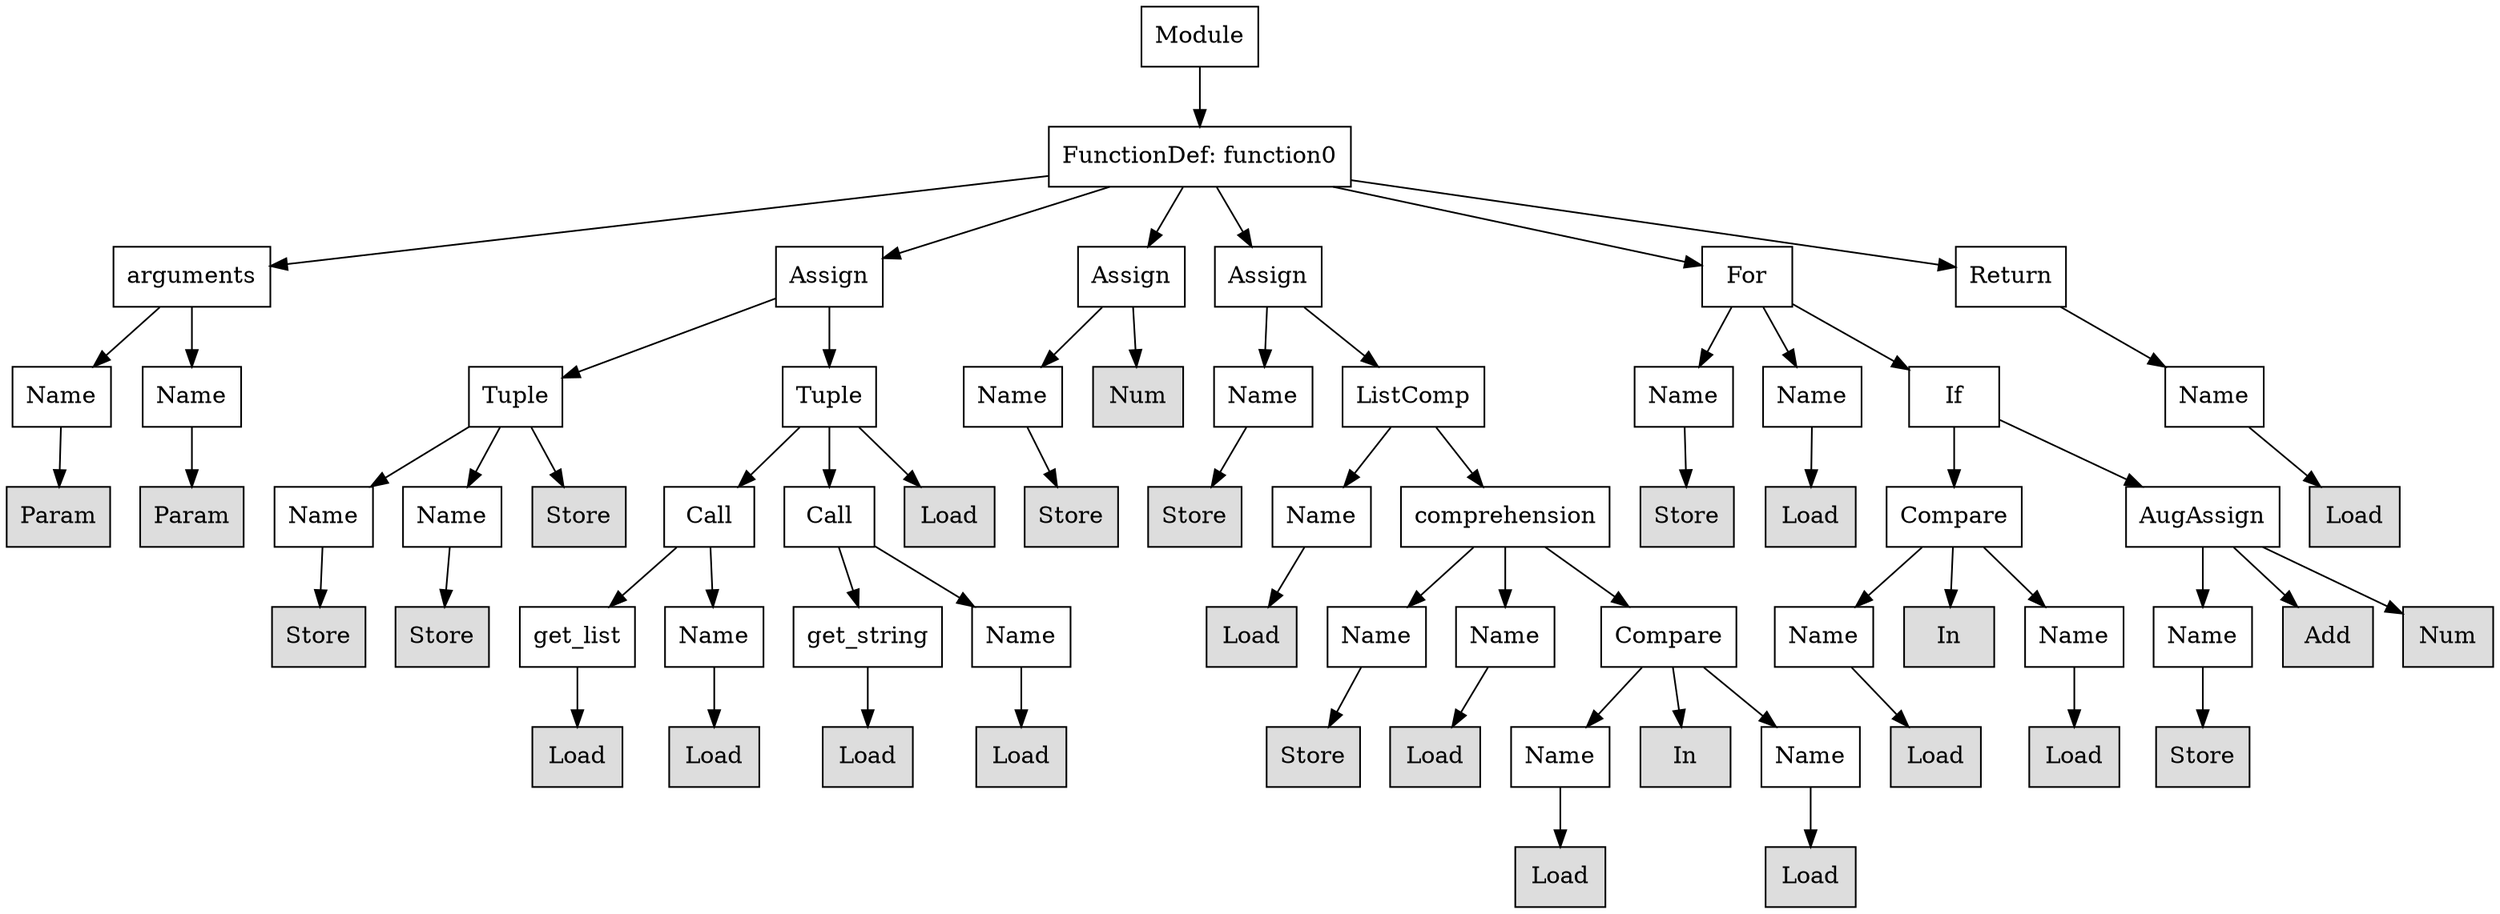 digraph G {
n0 [shape=rect, label="Module"];
n1 [shape=rect, label="FunctionDef: function0"];
n2 [shape=rect, label="arguments"];
n3 [shape=rect, label="Assign"];
n4 [shape=rect, label="Assign"];
n5 [shape=rect, label="Assign"];
n6 [shape=rect, label="For"];
n7 [shape=rect, label="Return"];
n8 [shape=rect, label="Name"];
n9 [shape=rect, label="Name"];
n10 [shape=rect, label="Tuple"];
n11 [shape=rect, label="Tuple"];
n12 [shape=rect, label="Name"];
n13 [shape=rect, label="Num" style="filled" fillcolor="#dddddd"];
n14 [shape=rect, label="Name"];
n15 [shape=rect, label="ListComp"];
n16 [shape=rect, label="Name"];
n17 [shape=rect, label="Name"];
n18 [shape=rect, label="If"];
n19 [shape=rect, label="Name"];
n20 [shape=rect, label="Param" style="filled" fillcolor="#dddddd"];
n21 [shape=rect, label="Param" style="filled" fillcolor="#dddddd"];
n22 [shape=rect, label="Name"];
n23 [shape=rect, label="Name"];
n24 [shape=rect, label="Store" style="filled" fillcolor="#dddddd"];
n25 [shape=rect, label="Call"];
n26 [shape=rect, label="Call"];
n27 [shape=rect, label="Load" style="filled" fillcolor="#dddddd"];
n28 [shape=rect, label="Store" style="filled" fillcolor="#dddddd"];
n29 [shape=rect, label="Store" style="filled" fillcolor="#dddddd"];
n30 [shape=rect, label="Name"];
n31 [shape=rect, label="comprehension"];
n32 [shape=rect, label="Store" style="filled" fillcolor="#dddddd"];
n33 [shape=rect, label="Load" style="filled" fillcolor="#dddddd"];
n34 [shape=rect, label="Compare"];
n35 [shape=rect, label="AugAssign"];
n36 [shape=rect, label="Load" style="filled" fillcolor="#dddddd"];
n37 [shape=rect, label="Store" style="filled" fillcolor="#dddddd"];
n38 [shape=rect, label="Store" style="filled" fillcolor="#dddddd"];
n39 [shape=rect, label="get_list"];
n40 [shape=rect, label="Name"];
n41 [shape=rect, label="get_string"];
n42 [shape=rect, label="Name"];
n43 [shape=rect, label="Load" style="filled" fillcolor="#dddddd"];
n44 [shape=rect, label="Name"];
n45 [shape=rect, label="Name"];
n46 [shape=rect, label="Compare"];
n47 [shape=rect, label="Name"];
n48 [shape=rect, label="In" style="filled" fillcolor="#dddddd"];
n49 [shape=rect, label="Name"];
n50 [shape=rect, label="Name"];
n51 [shape=rect, label="Add" style="filled" fillcolor="#dddddd"];
n52 [shape=rect, label="Num" style="filled" fillcolor="#dddddd"];
n53 [shape=rect, label="Load" style="filled" fillcolor="#dddddd"];
n54 [shape=rect, label="Load" style="filled" fillcolor="#dddddd"];
n55 [shape=rect, label="Load" style="filled" fillcolor="#dddddd"];
n56 [shape=rect, label="Load" style="filled" fillcolor="#dddddd"];
n57 [shape=rect, label="Store" style="filled" fillcolor="#dddddd"];
n58 [shape=rect, label="Load" style="filled" fillcolor="#dddddd"];
n59 [shape=rect, label="Name"];
n60 [shape=rect, label="In" style="filled" fillcolor="#dddddd"];
n61 [shape=rect, label="Name"];
n62 [shape=rect, label="Load" style="filled" fillcolor="#dddddd"];
n63 [shape=rect, label="Load" style="filled" fillcolor="#dddddd"];
n64 [shape=rect, label="Store" style="filled" fillcolor="#dddddd"];
n65 [shape=rect, label="Load" style="filled" fillcolor="#dddddd"];
n66 [shape=rect, label="Load" style="filled" fillcolor="#dddddd"];
n0 -> n1;
n1 -> n2;
n1 -> n3;
n1 -> n4;
n1 -> n5;
n1 -> n6;
n1 -> n7;
n2 -> n8;
n2 -> n9;
n3 -> n10;
n3 -> n11;
n4 -> n12;
n4 -> n13;
n5 -> n14;
n5 -> n15;
n6 -> n16;
n6 -> n17;
n6 -> n18;
n7 -> n19;
n8 -> n20;
n9 -> n21;
n10 -> n22;
n10 -> n23;
n10 -> n24;
n11 -> n25;
n11 -> n26;
n11 -> n27;
n12 -> n28;
n14 -> n29;
n15 -> n30;
n15 -> n31;
n16 -> n32;
n17 -> n33;
n18 -> n34;
n18 -> n35;
n19 -> n36;
n22 -> n37;
n23 -> n38;
n25 -> n39;
n25 -> n40;
n26 -> n41;
n26 -> n42;
n30 -> n43;
n31 -> n44;
n31 -> n45;
n31 -> n46;
n34 -> n47;
n34 -> n48;
n34 -> n49;
n35 -> n50;
n35 -> n51;
n35 -> n52;
n39 -> n53;
n40 -> n54;
n41 -> n55;
n42 -> n56;
n44 -> n57;
n45 -> n58;
n46 -> n59;
n46 -> n60;
n46 -> n61;
n47 -> n62;
n49 -> n63;
n50 -> n64;
n59 -> n65;
n61 -> n66;
}
